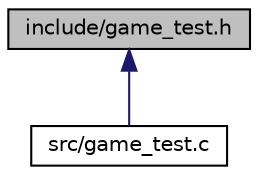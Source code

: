 digraph "include/game_test.h"
{
 // LATEX_PDF_SIZE
  edge [fontname="Helvetica",fontsize="10",labelfontname="Helvetica",labelfontsize="10"];
  node [fontname="Helvetica",fontsize="10",shape=record];
  Node1 [label="include/game_test.h",height=0.2,width=0.4,color="black", fillcolor="grey75", style="filled", fontcolor="black",tooltip="It declares the tests for the game module."];
  Node1 -> Node2 [dir="back",color="midnightblue",fontsize="10",style="solid"];
  Node2 [label="src/game_test.c",height=0.2,width=0.4,color="black", fillcolor="white", style="filled",URL="$game__test_8c.html",tooltip="It tests game module."];
}
